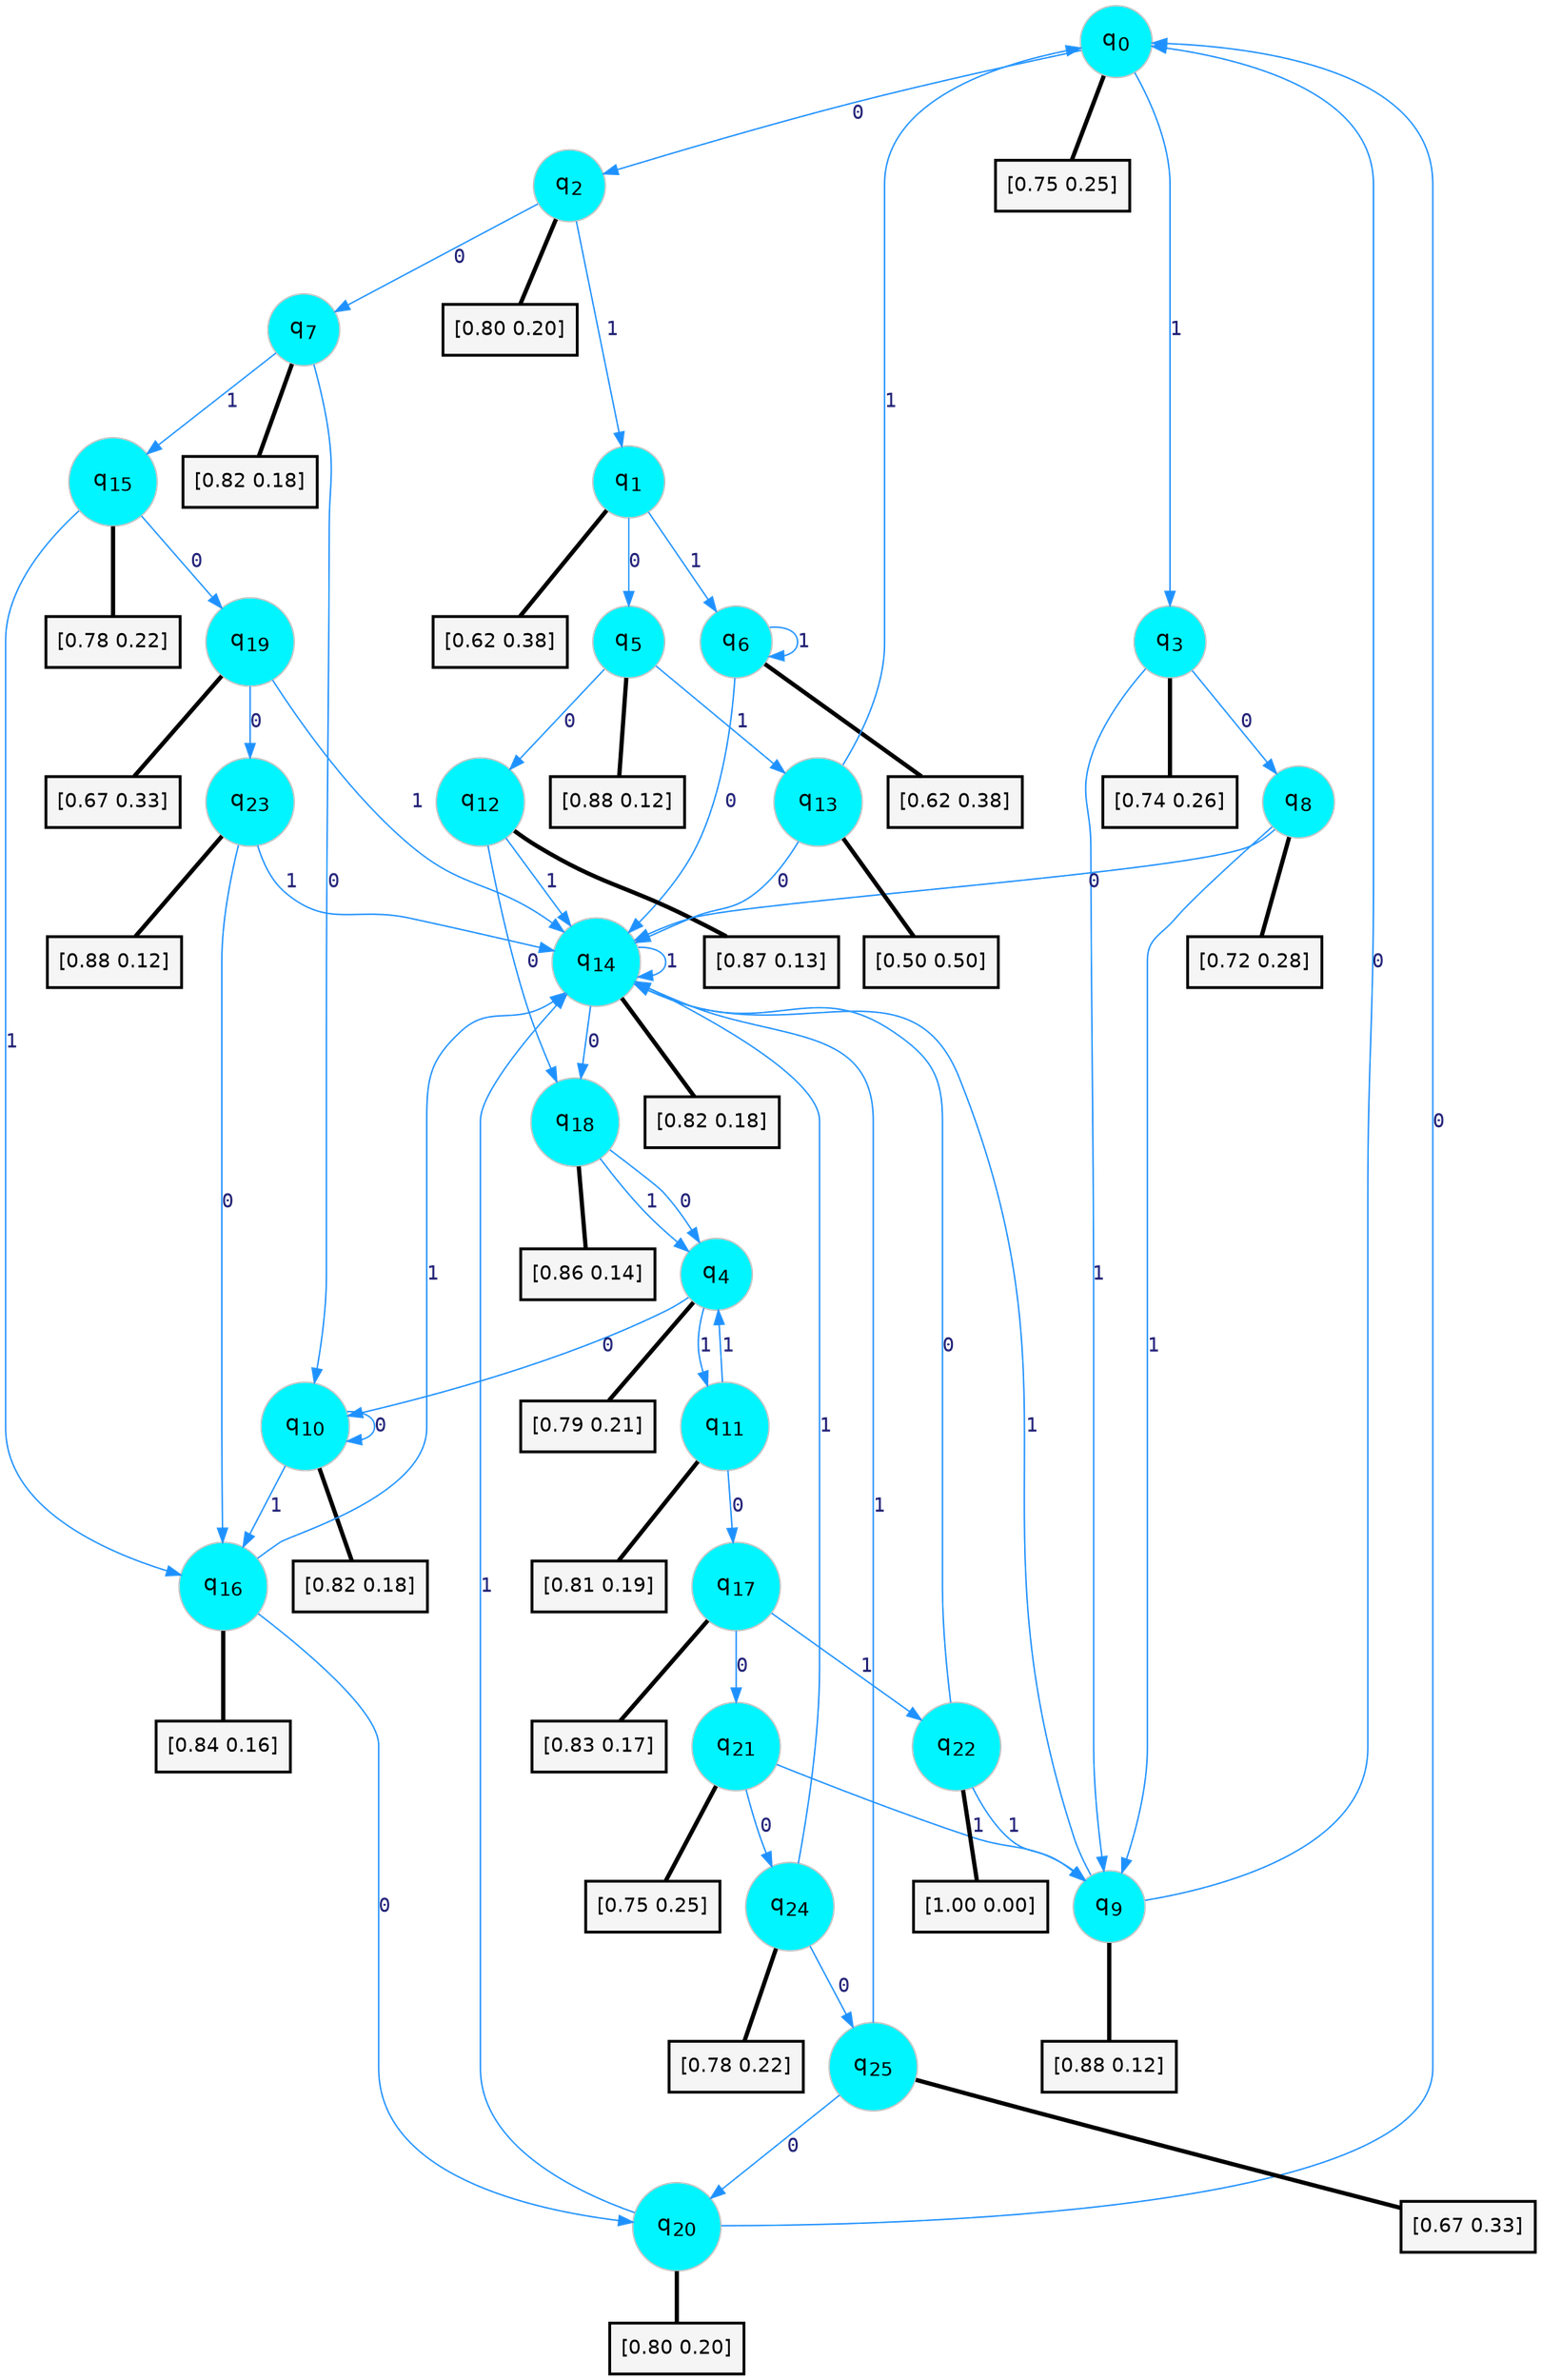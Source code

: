 digraph G {
graph [
bgcolor=transparent, dpi=300, rankdir=TD, size="40,25"];
node [
color=gray, fillcolor=turquoise1, fontcolor=black, fontname=Helvetica, fontsize=16, fontweight=bold, shape=circle, style=filled];
edge [
arrowsize=1, color=dodgerblue1, fontcolor=midnightblue, fontname=courier, fontweight=bold, penwidth=1, style=solid, weight=20];
0[label=<q<SUB>0</SUB>>];
1[label=<q<SUB>1</SUB>>];
2[label=<q<SUB>2</SUB>>];
3[label=<q<SUB>3</SUB>>];
4[label=<q<SUB>4</SUB>>];
5[label=<q<SUB>5</SUB>>];
6[label=<q<SUB>6</SUB>>];
7[label=<q<SUB>7</SUB>>];
8[label=<q<SUB>8</SUB>>];
9[label=<q<SUB>9</SUB>>];
10[label=<q<SUB>10</SUB>>];
11[label=<q<SUB>11</SUB>>];
12[label=<q<SUB>12</SUB>>];
13[label=<q<SUB>13</SUB>>];
14[label=<q<SUB>14</SUB>>];
15[label=<q<SUB>15</SUB>>];
16[label=<q<SUB>16</SUB>>];
17[label=<q<SUB>17</SUB>>];
18[label=<q<SUB>18</SUB>>];
19[label=<q<SUB>19</SUB>>];
20[label=<q<SUB>20</SUB>>];
21[label=<q<SUB>21</SUB>>];
22[label=<q<SUB>22</SUB>>];
23[label=<q<SUB>23</SUB>>];
24[label=<q<SUB>24</SUB>>];
25[label=<q<SUB>25</SUB>>];
26[label="[0.75 0.25]", shape=box,fontcolor=black, fontname=Helvetica, fontsize=14, penwidth=2, fillcolor=whitesmoke,color=black];
27[label="[0.62 0.38]", shape=box,fontcolor=black, fontname=Helvetica, fontsize=14, penwidth=2, fillcolor=whitesmoke,color=black];
28[label="[0.80 0.20]", shape=box,fontcolor=black, fontname=Helvetica, fontsize=14, penwidth=2, fillcolor=whitesmoke,color=black];
29[label="[0.74 0.26]", shape=box,fontcolor=black, fontname=Helvetica, fontsize=14, penwidth=2, fillcolor=whitesmoke,color=black];
30[label="[0.79 0.21]", shape=box,fontcolor=black, fontname=Helvetica, fontsize=14, penwidth=2, fillcolor=whitesmoke,color=black];
31[label="[0.88 0.12]", shape=box,fontcolor=black, fontname=Helvetica, fontsize=14, penwidth=2, fillcolor=whitesmoke,color=black];
32[label="[0.62 0.38]", shape=box,fontcolor=black, fontname=Helvetica, fontsize=14, penwidth=2, fillcolor=whitesmoke,color=black];
33[label="[0.82 0.18]", shape=box,fontcolor=black, fontname=Helvetica, fontsize=14, penwidth=2, fillcolor=whitesmoke,color=black];
34[label="[0.72 0.28]", shape=box,fontcolor=black, fontname=Helvetica, fontsize=14, penwidth=2, fillcolor=whitesmoke,color=black];
35[label="[0.88 0.12]", shape=box,fontcolor=black, fontname=Helvetica, fontsize=14, penwidth=2, fillcolor=whitesmoke,color=black];
36[label="[0.82 0.18]", shape=box,fontcolor=black, fontname=Helvetica, fontsize=14, penwidth=2, fillcolor=whitesmoke,color=black];
37[label="[0.81 0.19]", shape=box,fontcolor=black, fontname=Helvetica, fontsize=14, penwidth=2, fillcolor=whitesmoke,color=black];
38[label="[0.87 0.13]", shape=box,fontcolor=black, fontname=Helvetica, fontsize=14, penwidth=2, fillcolor=whitesmoke,color=black];
39[label="[0.50 0.50]", shape=box,fontcolor=black, fontname=Helvetica, fontsize=14, penwidth=2, fillcolor=whitesmoke,color=black];
40[label="[0.82 0.18]", shape=box,fontcolor=black, fontname=Helvetica, fontsize=14, penwidth=2, fillcolor=whitesmoke,color=black];
41[label="[0.78 0.22]", shape=box,fontcolor=black, fontname=Helvetica, fontsize=14, penwidth=2, fillcolor=whitesmoke,color=black];
42[label="[0.84 0.16]", shape=box,fontcolor=black, fontname=Helvetica, fontsize=14, penwidth=2, fillcolor=whitesmoke,color=black];
43[label="[0.83 0.17]", shape=box,fontcolor=black, fontname=Helvetica, fontsize=14, penwidth=2, fillcolor=whitesmoke,color=black];
44[label="[0.86 0.14]", shape=box,fontcolor=black, fontname=Helvetica, fontsize=14, penwidth=2, fillcolor=whitesmoke,color=black];
45[label="[0.67 0.33]", shape=box,fontcolor=black, fontname=Helvetica, fontsize=14, penwidth=2, fillcolor=whitesmoke,color=black];
46[label="[0.80 0.20]", shape=box,fontcolor=black, fontname=Helvetica, fontsize=14, penwidth=2, fillcolor=whitesmoke,color=black];
47[label="[0.75 0.25]", shape=box,fontcolor=black, fontname=Helvetica, fontsize=14, penwidth=2, fillcolor=whitesmoke,color=black];
48[label="[1.00 0.00]", shape=box,fontcolor=black, fontname=Helvetica, fontsize=14, penwidth=2, fillcolor=whitesmoke,color=black];
49[label="[0.88 0.12]", shape=box,fontcolor=black, fontname=Helvetica, fontsize=14, penwidth=2, fillcolor=whitesmoke,color=black];
50[label="[0.78 0.22]", shape=box,fontcolor=black, fontname=Helvetica, fontsize=14, penwidth=2, fillcolor=whitesmoke,color=black];
51[label="[0.67 0.33]", shape=box,fontcolor=black, fontname=Helvetica, fontsize=14, penwidth=2, fillcolor=whitesmoke,color=black];
0->2 [label=0];
0->3 [label=1];
0->26 [arrowhead=none, penwidth=3,color=black];
1->5 [label=0];
1->6 [label=1];
1->27 [arrowhead=none, penwidth=3,color=black];
2->7 [label=0];
2->1 [label=1];
2->28 [arrowhead=none, penwidth=3,color=black];
3->8 [label=0];
3->9 [label=1];
3->29 [arrowhead=none, penwidth=3,color=black];
4->10 [label=0];
4->11 [label=1];
4->30 [arrowhead=none, penwidth=3,color=black];
5->12 [label=0];
5->13 [label=1];
5->31 [arrowhead=none, penwidth=3,color=black];
6->14 [label=0];
6->6 [label=1];
6->32 [arrowhead=none, penwidth=3,color=black];
7->10 [label=0];
7->15 [label=1];
7->33 [arrowhead=none, penwidth=3,color=black];
8->14 [label=0];
8->9 [label=1];
8->34 [arrowhead=none, penwidth=3,color=black];
9->0 [label=0];
9->14 [label=1];
9->35 [arrowhead=none, penwidth=3,color=black];
10->10 [label=0];
10->16 [label=1];
10->36 [arrowhead=none, penwidth=3,color=black];
11->17 [label=0];
11->4 [label=1];
11->37 [arrowhead=none, penwidth=3,color=black];
12->18 [label=0];
12->14 [label=1];
12->38 [arrowhead=none, penwidth=3,color=black];
13->14 [label=0];
13->0 [label=1];
13->39 [arrowhead=none, penwidth=3,color=black];
14->18 [label=0];
14->14 [label=1];
14->40 [arrowhead=none, penwidth=3,color=black];
15->19 [label=0];
15->16 [label=1];
15->41 [arrowhead=none, penwidth=3,color=black];
16->20 [label=0];
16->14 [label=1];
16->42 [arrowhead=none, penwidth=3,color=black];
17->21 [label=0];
17->22 [label=1];
17->43 [arrowhead=none, penwidth=3,color=black];
18->4 [label=0];
18->4 [label=1];
18->44 [arrowhead=none, penwidth=3,color=black];
19->23 [label=0];
19->14 [label=1];
19->45 [arrowhead=none, penwidth=3,color=black];
20->0 [label=0];
20->14 [label=1];
20->46 [arrowhead=none, penwidth=3,color=black];
21->24 [label=0];
21->9 [label=1];
21->47 [arrowhead=none, penwidth=3,color=black];
22->14 [label=0];
22->9 [label=1];
22->48 [arrowhead=none, penwidth=3,color=black];
23->16 [label=0];
23->14 [label=1];
23->49 [arrowhead=none, penwidth=3,color=black];
24->25 [label=0];
24->14 [label=1];
24->50 [arrowhead=none, penwidth=3,color=black];
25->20 [label=0];
25->14 [label=1];
25->51 [arrowhead=none, penwidth=3,color=black];
}
